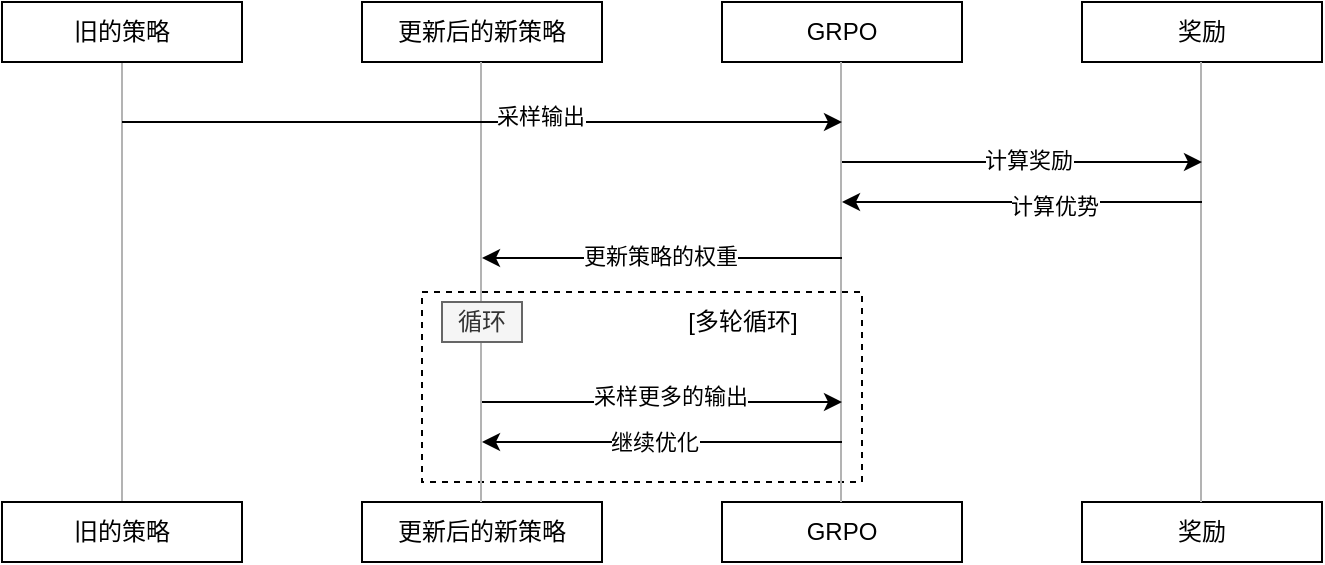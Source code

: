 <mxfile>
    <diagram id="l_7PTEHk3qs_ehSll_6S" name="第 1 页">
        <mxGraphModel dx="794" dy="467" grid="1" gridSize="10" guides="1" tooltips="1" connect="1" arrows="1" fold="1" page="1" pageScale="1" pageWidth="827" pageHeight="1169" math="0" shadow="0">
            <root>
                <mxCell id="0"/>
                <mxCell id="1" parent="0"/>
                <mxCell id="30" value="" style="rounded=0;whiteSpace=wrap;html=1;dashed=1;" vertex="1" parent="1">
                    <mxGeometry x="330" y="265" width="220" height="95" as="geometry"/>
                </mxCell>
                <mxCell id="11" style="edgeStyle=none;html=1;exitX=0.5;exitY=1;exitDx=0;exitDy=0;entryX=0.5;entryY=0;entryDx=0;entryDy=0;endArrow=none;endFill=0;strokeColor=#B3B3B3;" edge="1" parent="1" source="2" target="3">
                    <mxGeometry relative="1" as="geometry"/>
                </mxCell>
                <mxCell id="2" value="旧的策略" style="rounded=0;whiteSpace=wrap;html=1;" vertex="1" parent="1">
                    <mxGeometry x="120" y="120" width="120" height="30" as="geometry"/>
                </mxCell>
                <mxCell id="3" value="旧的策略" style="rounded=0;whiteSpace=wrap;html=1;" vertex="1" parent="1">
                    <mxGeometry x="120" y="370" width="120" height="30" as="geometry"/>
                </mxCell>
                <mxCell id="4" value="更新后的新策略" style="rounded=0;whiteSpace=wrap;html=1;" vertex="1" parent="1">
                    <mxGeometry x="300" y="120" width="120" height="30" as="geometry"/>
                </mxCell>
                <mxCell id="5" value="更新后的新策略" style="rounded=0;whiteSpace=wrap;html=1;" vertex="1" parent="1">
                    <mxGeometry x="300" y="370" width="120" height="30" as="geometry"/>
                </mxCell>
                <mxCell id="6" value="GRPO" style="rounded=0;whiteSpace=wrap;html=1;" vertex="1" parent="1">
                    <mxGeometry x="480" y="120" width="120" height="30" as="geometry"/>
                </mxCell>
                <mxCell id="7" value="奖励" style="rounded=0;whiteSpace=wrap;html=1;" vertex="1" parent="1">
                    <mxGeometry x="660" y="120" width="120" height="30" as="geometry"/>
                </mxCell>
                <mxCell id="8" value="GRPO" style="rounded=0;whiteSpace=wrap;html=1;" vertex="1" parent="1">
                    <mxGeometry x="480" y="370" width="120" height="30" as="geometry"/>
                </mxCell>
                <mxCell id="9" value="奖励" style="rounded=0;whiteSpace=wrap;html=1;" vertex="1" parent="1">
                    <mxGeometry x="660" y="370" width="120" height="30" as="geometry"/>
                </mxCell>
                <mxCell id="13" style="edgeStyle=none;html=1;exitX=0.5;exitY=1;exitDx=0;exitDy=0;entryX=0.5;entryY=0;entryDx=0;entryDy=0;endArrow=none;endFill=0;strokeColor=#B3B3B3;" edge="1" parent="1">
                    <mxGeometry relative="1" as="geometry">
                        <mxPoint x="359.5" y="150" as="sourcePoint"/>
                        <mxPoint x="359.5" y="370" as="targetPoint"/>
                    </mxGeometry>
                </mxCell>
                <mxCell id="14" style="edgeStyle=none;html=1;exitX=0.5;exitY=1;exitDx=0;exitDy=0;entryX=0.5;entryY=0;entryDx=0;entryDy=0;endArrow=none;endFill=0;strokeColor=#B3B3B3;" edge="1" parent="1">
                    <mxGeometry relative="1" as="geometry">
                        <mxPoint x="539.5" y="150" as="sourcePoint"/>
                        <mxPoint x="539.5" y="370" as="targetPoint"/>
                    </mxGeometry>
                </mxCell>
                <mxCell id="15" style="edgeStyle=none;html=1;exitX=0.5;exitY=1;exitDx=0;exitDy=0;entryX=0.5;entryY=0;entryDx=0;entryDy=0;endArrow=none;endFill=0;strokeColor=#B3B3B3;" edge="1" parent="1">
                    <mxGeometry relative="1" as="geometry">
                        <mxPoint x="719.5" y="150" as="sourcePoint"/>
                        <mxPoint x="719.5" y="370" as="targetPoint"/>
                    </mxGeometry>
                </mxCell>
                <mxCell id="16" value="" style="endArrow=classic;html=1;" edge="1" parent="1">
                    <mxGeometry width="50" height="50" relative="1" as="geometry">
                        <mxPoint x="180" y="180" as="sourcePoint"/>
                        <mxPoint x="540" y="180" as="targetPoint"/>
                    </mxGeometry>
                </mxCell>
                <mxCell id="17" value="采样输出" style="edgeLabel;html=1;align=center;verticalAlign=middle;resizable=0;points=[];" vertex="1" connectable="0" parent="16">
                    <mxGeometry x="0.161" y="3" relative="1" as="geometry">
                        <mxPoint as="offset"/>
                    </mxGeometry>
                </mxCell>
                <mxCell id="18" value="" style="endArrow=classic;html=1;" edge="1" parent="1">
                    <mxGeometry width="50" height="50" relative="1" as="geometry">
                        <mxPoint x="540" y="200" as="sourcePoint"/>
                        <mxPoint x="720" y="200" as="targetPoint"/>
                    </mxGeometry>
                </mxCell>
                <mxCell id="19" value="计算奖励" style="edgeLabel;html=1;align=center;verticalAlign=middle;resizable=0;points=[];" vertex="1" connectable="0" parent="18">
                    <mxGeometry x="0.033" y="1" relative="1" as="geometry">
                        <mxPoint as="offset"/>
                    </mxGeometry>
                </mxCell>
                <mxCell id="20" value="" style="endArrow=classic;html=1;" edge="1" parent="1">
                    <mxGeometry width="50" height="50" relative="1" as="geometry">
                        <mxPoint x="720" y="220" as="sourcePoint"/>
                        <mxPoint x="540" y="220" as="targetPoint"/>
                    </mxGeometry>
                </mxCell>
                <mxCell id="21" value="计算优势" style="edgeLabel;html=1;align=center;verticalAlign=middle;resizable=0;points=[];" vertex="1" connectable="0" parent="20">
                    <mxGeometry x="-0.178" y="2" relative="1" as="geometry">
                        <mxPoint as="offset"/>
                    </mxGeometry>
                </mxCell>
                <mxCell id="22" value="" style="endArrow=classic;html=1;" edge="1" parent="1">
                    <mxGeometry width="50" height="50" relative="1" as="geometry">
                        <mxPoint x="540" y="248" as="sourcePoint"/>
                        <mxPoint x="360" y="248" as="targetPoint"/>
                    </mxGeometry>
                </mxCell>
                <mxCell id="23" value="更新策略的权重" style="edgeLabel;html=1;align=center;verticalAlign=middle;resizable=0;points=[];" vertex="1" connectable="0" parent="22">
                    <mxGeometry x="0.011" y="-1" relative="1" as="geometry">
                        <mxPoint as="offset"/>
                    </mxGeometry>
                </mxCell>
                <mxCell id="24" value="循环" style="rounded=0;whiteSpace=wrap;html=1;fillColor=#f5f5f5;fontColor=#333333;strokeColor=#666666;" vertex="1" parent="1">
                    <mxGeometry x="340" y="270" width="40" height="20" as="geometry"/>
                </mxCell>
                <mxCell id="25" value="[多轮循环]" style="text;html=1;align=center;verticalAlign=middle;resizable=0;points=[];autosize=1;strokeColor=none;fillColor=none;" vertex="1" parent="1">
                    <mxGeometry x="450" y="265" width="80" height="30" as="geometry"/>
                </mxCell>
                <mxCell id="26" value="" style="endArrow=classic;html=1;" edge="1" parent="1">
                    <mxGeometry width="50" height="50" relative="1" as="geometry">
                        <mxPoint x="360" y="320" as="sourcePoint"/>
                        <mxPoint x="540" y="320" as="targetPoint"/>
                    </mxGeometry>
                </mxCell>
                <mxCell id="27" value="采样更多的输出" style="edgeLabel;html=1;align=center;verticalAlign=middle;resizable=0;points=[];" vertex="1" connectable="0" parent="26">
                    <mxGeometry x="0.044" y="3" relative="1" as="geometry">
                        <mxPoint as="offset"/>
                    </mxGeometry>
                </mxCell>
                <mxCell id="28" value="" style="endArrow=classic;html=1;" edge="1" parent="1">
                    <mxGeometry width="50" height="50" relative="1" as="geometry">
                        <mxPoint x="540" y="340" as="sourcePoint"/>
                        <mxPoint x="360" y="340" as="targetPoint"/>
                    </mxGeometry>
                </mxCell>
                <mxCell id="29" value="继续优化" style="edgeLabel;html=1;align=center;verticalAlign=middle;resizable=0;points=[];" vertex="1" connectable="0" parent="28">
                    <mxGeometry x="0.044" relative="1" as="geometry">
                        <mxPoint as="offset"/>
                    </mxGeometry>
                </mxCell>
            </root>
        </mxGraphModel>
    </diagram>
</mxfile>